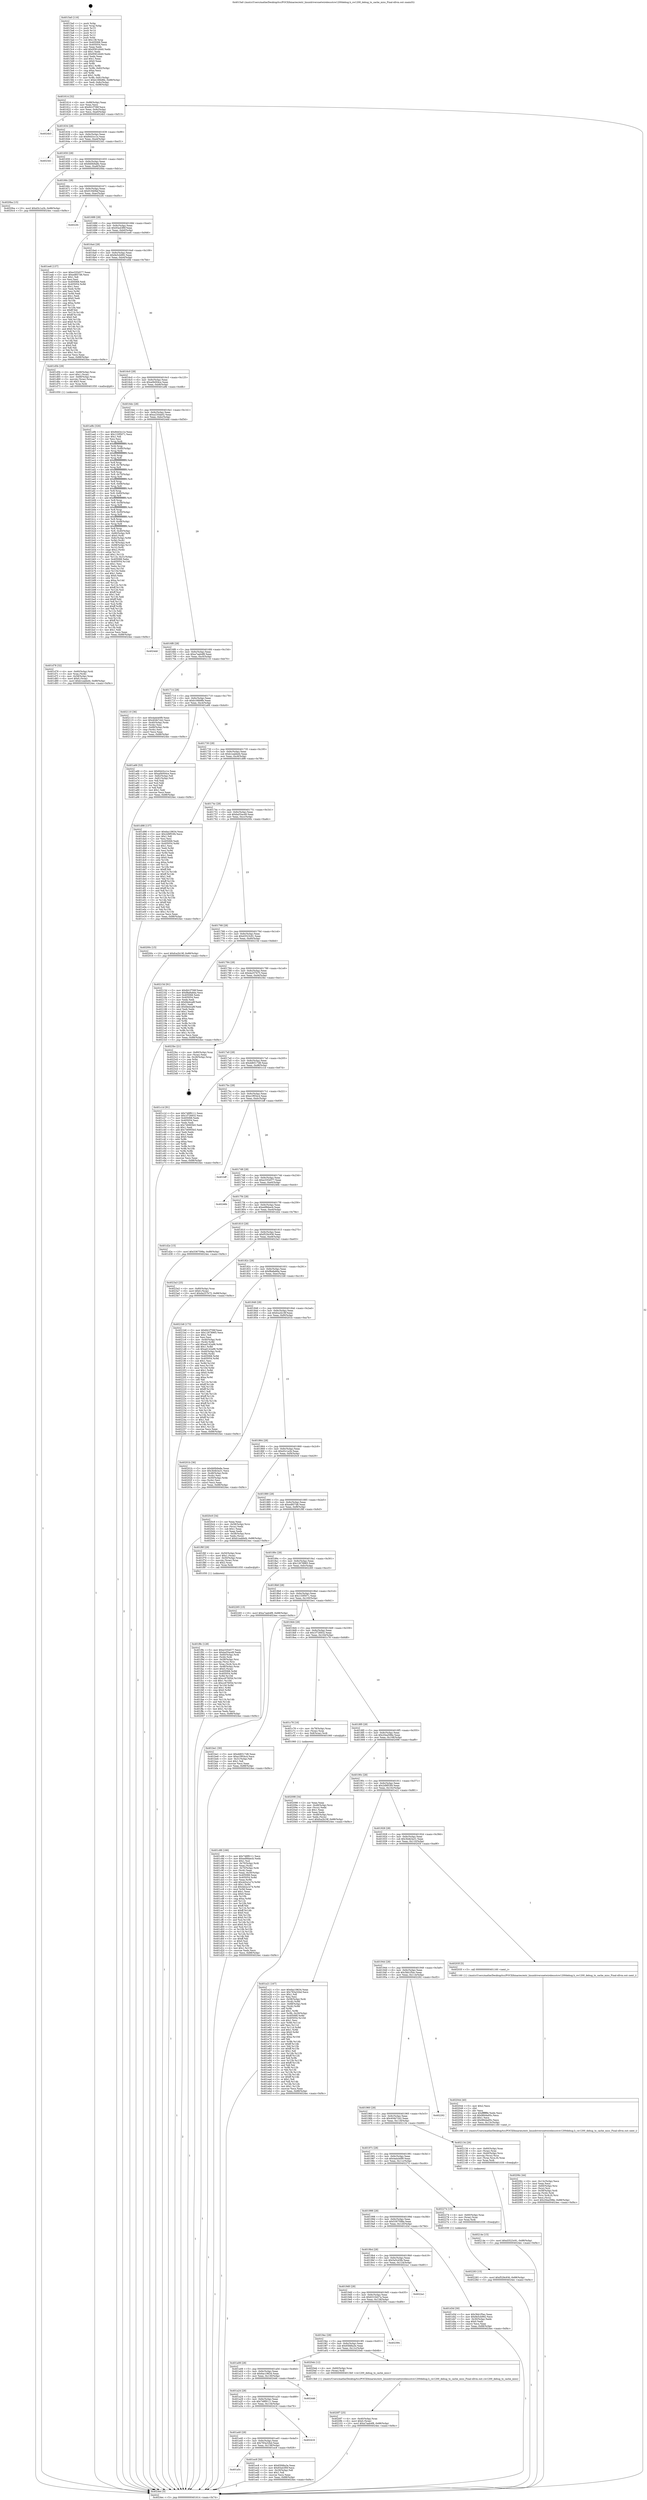 digraph "0x4015a0" {
  label = "0x4015a0 (/mnt/c/Users/mathe/Desktop/tcc/POCII/binaries/extr_linuxdriversnetwirelessstcw1200debug.h_cw1200_debug_tx_cache_miss_Final-ollvm.out::main(0))"
  labelloc = "t"
  node[shape=record]

  Entry [label="",width=0.3,height=0.3,shape=circle,fillcolor=black,style=filled]
  "0x401614" [label="{
     0x401614 [32]\l
     | [instrs]\l
     &nbsp;&nbsp;0x401614 \<+6\>: mov -0x88(%rbp),%eax\l
     &nbsp;&nbsp;0x40161a \<+2\>: mov %eax,%ecx\l
     &nbsp;&nbsp;0x40161c \<+6\>: sub $0x841f706f,%ecx\l
     &nbsp;&nbsp;0x401622 \<+6\>: mov %eax,-0x9c(%rbp)\l
     &nbsp;&nbsp;0x401628 \<+6\>: mov %ecx,-0xa0(%rbp)\l
     &nbsp;&nbsp;0x40162e \<+6\>: je 00000000004024b3 \<main+0xf13\>\l
  }"]
  "0x4024b3" [label="{
     0x4024b3\l
  }", style=dashed]
  "0x401634" [label="{
     0x401634 [28]\l
     | [instrs]\l
     &nbsp;&nbsp;0x401634 \<+5\>: jmp 0000000000401639 \<main+0x99\>\l
     &nbsp;&nbsp;0x401639 \<+6\>: mov -0x9c(%rbp),%eax\l
     &nbsp;&nbsp;0x40163f \<+5\>: sub $0x8443cc1e,%eax\l
     &nbsp;&nbsp;0x401644 \<+6\>: mov %eax,-0xa4(%rbp)\l
     &nbsp;&nbsp;0x40164a \<+6\>: je 00000000004023d1 \<main+0xe31\>\l
  }"]
  Exit [label="",width=0.3,height=0.3,shape=circle,fillcolor=black,style=filled,peripheries=2]
  "0x4023d1" [label="{
     0x4023d1\l
  }", style=dashed]
  "0x401650" [label="{
     0x401650 [28]\l
     | [instrs]\l
     &nbsp;&nbsp;0x401650 \<+5\>: jmp 0000000000401655 \<main+0xb5\>\l
     &nbsp;&nbsp;0x401655 \<+6\>: mov -0x9c(%rbp),%eax\l
     &nbsp;&nbsp;0x40165b \<+5\>: sub $0x8d0b9a8e,%eax\l
     &nbsp;&nbsp;0x401660 \<+6\>: mov %eax,-0xa8(%rbp)\l
     &nbsp;&nbsp;0x401666 \<+6\>: je 00000000004020ba \<main+0xb1a\>\l
  }"]
  "0x402283" [label="{
     0x402283 [15]\l
     | [instrs]\l
     &nbsp;&nbsp;0x402283 \<+10\>: movl $0xf529c936,-0x88(%rbp)\l
     &nbsp;&nbsp;0x40228d \<+5\>: jmp 00000000004024ec \<main+0xf4c\>\l
  }"]
  "0x4020ba" [label="{
     0x4020ba [15]\l
     | [instrs]\l
     &nbsp;&nbsp;0x4020ba \<+10\>: movl $0xd3c1a2b,-0x88(%rbp)\l
     &nbsp;&nbsp;0x4020c4 \<+5\>: jmp 00000000004024ec \<main+0xf4c\>\l
  }"]
  "0x40166c" [label="{
     0x40166c [28]\l
     | [instrs]\l
     &nbsp;&nbsp;0x40166c \<+5\>: jmp 0000000000401671 \<main+0xd1\>\l
     &nbsp;&nbsp;0x401671 \<+6\>: mov -0x9c(%rbp),%eax\l
     &nbsp;&nbsp;0x401677 \<+5\>: sub $0x91940faf,%eax\l
     &nbsp;&nbsp;0x40167c \<+6\>: mov %eax,-0xac(%rbp)\l
     &nbsp;&nbsp;0x401682 \<+6\>: je 00000000004022fc \<main+0xd5c\>\l
  }"]
  "0x40214e" [label="{
     0x40214e [15]\l
     | [instrs]\l
     &nbsp;&nbsp;0x40214e \<+10\>: movl $0xd3523c91,-0x88(%rbp)\l
     &nbsp;&nbsp;0x402158 \<+5\>: jmp 00000000004024ec \<main+0xf4c\>\l
  }"]
  "0x4022fc" [label="{
     0x4022fc\l
  }", style=dashed]
  "0x401688" [label="{
     0x401688 [28]\l
     | [instrs]\l
     &nbsp;&nbsp;0x401688 \<+5\>: jmp 000000000040168d \<main+0xed\>\l
     &nbsp;&nbsp;0x40168d \<+6\>: mov -0x9c(%rbp),%eax\l
     &nbsp;&nbsp;0x401693 \<+5\>: sub $0x93a43f0f,%eax\l
     &nbsp;&nbsp;0x401698 \<+6\>: mov %eax,-0xb0(%rbp)\l
     &nbsp;&nbsp;0x40169e \<+6\>: je 0000000000401ee6 \<main+0x946\>\l
  }"]
  "0x4020f7" [label="{
     0x4020f7 [25]\l
     | [instrs]\l
     &nbsp;&nbsp;0x4020f7 \<+4\>: mov -0x40(%rbp),%rax\l
     &nbsp;&nbsp;0x4020fb \<+6\>: movl $0x0,(%rax)\l
     &nbsp;&nbsp;0x402101 \<+10\>: movl $0xa7aab4f8,-0x88(%rbp)\l
     &nbsp;&nbsp;0x40210b \<+5\>: jmp 00000000004024ec \<main+0xf4c\>\l
  }"]
  "0x401ee6" [label="{
     0x401ee6 [137]\l
     | [instrs]\l
     &nbsp;&nbsp;0x401ee6 \<+5\>: mov $0xe3354577,%eax\l
     &nbsp;&nbsp;0x401eeb \<+5\>: mov $0xed857d6,%ecx\l
     &nbsp;&nbsp;0x401ef0 \<+2\>: mov $0x1,%dl\l
     &nbsp;&nbsp;0x401ef2 \<+2\>: xor %esi,%esi\l
     &nbsp;&nbsp;0x401ef4 \<+7\>: mov 0x405068,%edi\l
     &nbsp;&nbsp;0x401efb \<+8\>: mov 0x405054,%r8d\l
     &nbsp;&nbsp;0x401f03 \<+3\>: sub $0x1,%esi\l
     &nbsp;&nbsp;0x401f06 \<+3\>: mov %edi,%r9d\l
     &nbsp;&nbsp;0x401f09 \<+3\>: add %esi,%r9d\l
     &nbsp;&nbsp;0x401f0c \<+4\>: imul %r9d,%edi\l
     &nbsp;&nbsp;0x401f10 \<+3\>: and $0x1,%edi\l
     &nbsp;&nbsp;0x401f13 \<+3\>: cmp $0x0,%edi\l
     &nbsp;&nbsp;0x401f16 \<+4\>: sete %r10b\l
     &nbsp;&nbsp;0x401f1a \<+4\>: cmp $0xa,%r8d\l
     &nbsp;&nbsp;0x401f1e \<+4\>: setl %r11b\l
     &nbsp;&nbsp;0x401f22 \<+3\>: mov %r10b,%bl\l
     &nbsp;&nbsp;0x401f25 \<+3\>: xor $0xff,%bl\l
     &nbsp;&nbsp;0x401f28 \<+3\>: mov %r11b,%r14b\l
     &nbsp;&nbsp;0x401f2b \<+4\>: xor $0xff,%r14b\l
     &nbsp;&nbsp;0x401f2f \<+3\>: xor $0x0,%dl\l
     &nbsp;&nbsp;0x401f32 \<+3\>: mov %bl,%r15b\l
     &nbsp;&nbsp;0x401f35 \<+4\>: and $0x0,%r15b\l
     &nbsp;&nbsp;0x401f39 \<+3\>: and %dl,%r10b\l
     &nbsp;&nbsp;0x401f3c \<+3\>: mov %r14b,%r12b\l
     &nbsp;&nbsp;0x401f3f \<+4\>: and $0x0,%r12b\l
     &nbsp;&nbsp;0x401f43 \<+3\>: and %dl,%r11b\l
     &nbsp;&nbsp;0x401f46 \<+3\>: or %r10b,%r15b\l
     &nbsp;&nbsp;0x401f49 \<+3\>: or %r11b,%r12b\l
     &nbsp;&nbsp;0x401f4c \<+3\>: xor %r12b,%r15b\l
     &nbsp;&nbsp;0x401f4f \<+3\>: or %r14b,%bl\l
     &nbsp;&nbsp;0x401f52 \<+3\>: xor $0xff,%bl\l
     &nbsp;&nbsp;0x401f55 \<+3\>: or $0x0,%dl\l
     &nbsp;&nbsp;0x401f58 \<+2\>: and %dl,%bl\l
     &nbsp;&nbsp;0x401f5a \<+3\>: or %bl,%r15b\l
     &nbsp;&nbsp;0x401f5d \<+4\>: test $0x1,%r15b\l
     &nbsp;&nbsp;0x401f61 \<+3\>: cmovne %ecx,%eax\l
     &nbsp;&nbsp;0x401f64 \<+6\>: mov %eax,-0x88(%rbp)\l
     &nbsp;&nbsp;0x401f6a \<+5\>: jmp 00000000004024ec \<main+0xf4c\>\l
  }"]
  "0x4016a4" [label="{
     0x4016a4 [28]\l
     | [instrs]\l
     &nbsp;&nbsp;0x4016a4 \<+5\>: jmp 00000000004016a9 \<main+0x109\>\l
     &nbsp;&nbsp;0x4016a9 \<+6\>: mov -0x9c(%rbp),%eax\l
     &nbsp;&nbsp;0x4016af \<+5\>: sub $0x9e5cb992,%eax\l
     &nbsp;&nbsp;0x4016b4 \<+6\>: mov %eax,-0xb4(%rbp)\l
     &nbsp;&nbsp;0x4016ba \<+6\>: je 0000000000401d5b \<main+0x7bb\>\l
  }"]
  "0x40206c" [label="{
     0x40206c [44]\l
     | [instrs]\l
     &nbsp;&nbsp;0x40206c \<+6\>: mov -0x13c(%rbp),%ecx\l
     &nbsp;&nbsp;0x402072 \<+3\>: imul %eax,%ecx\l
     &nbsp;&nbsp;0x402075 \<+4\>: mov -0x60(%rbp),%rsi\l
     &nbsp;&nbsp;0x402079 \<+3\>: mov (%rsi),%rsi\l
     &nbsp;&nbsp;0x40207c \<+4\>: mov -0x58(%rbp),%rdi\l
     &nbsp;&nbsp;0x402080 \<+3\>: movslq (%rdi),%rdi\l
     &nbsp;&nbsp;0x402083 \<+4\>: mov (%rsi,%rdi,8),%rsi\l
     &nbsp;&nbsp;0x402087 \<+2\>: mov %ecx,(%rsi)\l
     &nbsp;&nbsp;0x402089 \<+10\>: movl $0x20ea598e,-0x88(%rbp)\l
     &nbsp;&nbsp;0x402093 \<+5\>: jmp 00000000004024ec \<main+0xf4c\>\l
  }"]
  "0x401d5b" [label="{
     0x401d5b [29]\l
     | [instrs]\l
     &nbsp;&nbsp;0x401d5b \<+4\>: mov -0x68(%rbp),%rax\l
     &nbsp;&nbsp;0x401d5f \<+6\>: movl $0x1,(%rax)\l
     &nbsp;&nbsp;0x401d65 \<+4\>: mov -0x68(%rbp),%rax\l
     &nbsp;&nbsp;0x401d69 \<+3\>: movslq (%rax),%rax\l
     &nbsp;&nbsp;0x401d6c \<+4\>: shl $0x3,%rax\l
     &nbsp;&nbsp;0x401d70 \<+3\>: mov %rax,%rdi\l
     &nbsp;&nbsp;0x401d73 \<+5\>: call 0000000000401050 \<malloc@plt\>\l
     | [calls]\l
     &nbsp;&nbsp;0x401050 \{1\} (unknown)\l
  }"]
  "0x4016c0" [label="{
     0x4016c0 [28]\l
     | [instrs]\l
     &nbsp;&nbsp;0x4016c0 \<+5\>: jmp 00000000004016c5 \<main+0x125\>\l
     &nbsp;&nbsp;0x4016c5 \<+6\>: mov -0x9c(%rbp),%eax\l
     &nbsp;&nbsp;0x4016cb \<+5\>: sub $0xa0b004ce,%eax\l
     &nbsp;&nbsp;0x4016d0 \<+6\>: mov %eax,-0xb8(%rbp)\l
     &nbsp;&nbsp;0x4016d6 \<+6\>: je 0000000000401a9b \<main+0x4fb\>\l
  }"]
  "0x402044" [label="{
     0x402044 [40]\l
     | [instrs]\l
     &nbsp;&nbsp;0x402044 \<+5\>: mov $0x2,%ecx\l
     &nbsp;&nbsp;0x402049 \<+1\>: cltd\l
     &nbsp;&nbsp;0x40204a \<+2\>: idiv %ecx\l
     &nbsp;&nbsp;0x40204c \<+6\>: imul $0xfffffffe,%edx,%ecx\l
     &nbsp;&nbsp;0x402052 \<+6\>: sub $0x9844a95c,%ecx\l
     &nbsp;&nbsp;0x402058 \<+3\>: add $0x1,%ecx\l
     &nbsp;&nbsp;0x40205b \<+6\>: add $0x9844a95c,%ecx\l
     &nbsp;&nbsp;0x402061 \<+6\>: mov %ecx,-0x13c(%rbp)\l
     &nbsp;&nbsp;0x402067 \<+5\>: call 0000000000401160 \<next_i\>\l
     | [calls]\l
     &nbsp;&nbsp;0x401160 \{1\} (/mnt/c/Users/mathe/Desktop/tcc/POCII/binaries/extr_linuxdriversnetwirelessstcw1200debug.h_cw1200_debug_tx_cache_miss_Final-ollvm.out::next_i)\l
  }"]
  "0x401a9b" [label="{
     0x401a9b [326]\l
     | [instrs]\l
     &nbsp;&nbsp;0x401a9b \<+5\>: mov $0x8443cc1e,%eax\l
     &nbsp;&nbsp;0x401aa0 \<+5\>: mov $0x133f5071,%ecx\l
     &nbsp;&nbsp;0x401aa5 \<+2\>: mov $0x1,%dl\l
     &nbsp;&nbsp;0x401aa7 \<+2\>: xor %esi,%esi\l
     &nbsp;&nbsp;0x401aa9 \<+3\>: mov %rsp,%rdi\l
     &nbsp;&nbsp;0x401aac \<+4\>: add $0xfffffffffffffff0,%rdi\l
     &nbsp;&nbsp;0x401ab0 \<+3\>: mov %rdi,%rsp\l
     &nbsp;&nbsp;0x401ab3 \<+4\>: mov %rdi,-0x80(%rbp)\l
     &nbsp;&nbsp;0x401ab7 \<+3\>: mov %rsp,%rdi\l
     &nbsp;&nbsp;0x401aba \<+4\>: add $0xfffffffffffffff0,%rdi\l
     &nbsp;&nbsp;0x401abe \<+3\>: mov %rdi,%rsp\l
     &nbsp;&nbsp;0x401ac1 \<+3\>: mov %rsp,%r8\l
     &nbsp;&nbsp;0x401ac4 \<+4\>: add $0xfffffffffffffff0,%r8\l
     &nbsp;&nbsp;0x401ac8 \<+3\>: mov %r8,%rsp\l
     &nbsp;&nbsp;0x401acb \<+4\>: mov %r8,-0x78(%rbp)\l
     &nbsp;&nbsp;0x401acf \<+3\>: mov %rsp,%r8\l
     &nbsp;&nbsp;0x401ad2 \<+4\>: add $0xfffffffffffffff0,%r8\l
     &nbsp;&nbsp;0x401ad6 \<+3\>: mov %r8,%rsp\l
     &nbsp;&nbsp;0x401ad9 \<+4\>: mov %r8,-0x70(%rbp)\l
     &nbsp;&nbsp;0x401add \<+3\>: mov %rsp,%r8\l
     &nbsp;&nbsp;0x401ae0 \<+4\>: add $0xfffffffffffffff0,%r8\l
     &nbsp;&nbsp;0x401ae4 \<+3\>: mov %r8,%rsp\l
     &nbsp;&nbsp;0x401ae7 \<+4\>: mov %r8,-0x68(%rbp)\l
     &nbsp;&nbsp;0x401aeb \<+3\>: mov %rsp,%r8\l
     &nbsp;&nbsp;0x401aee \<+4\>: add $0xfffffffffffffff0,%r8\l
     &nbsp;&nbsp;0x401af2 \<+3\>: mov %r8,%rsp\l
     &nbsp;&nbsp;0x401af5 \<+4\>: mov %r8,-0x60(%rbp)\l
     &nbsp;&nbsp;0x401af9 \<+3\>: mov %rsp,%r8\l
     &nbsp;&nbsp;0x401afc \<+4\>: add $0xfffffffffffffff0,%r8\l
     &nbsp;&nbsp;0x401b00 \<+3\>: mov %r8,%rsp\l
     &nbsp;&nbsp;0x401b03 \<+4\>: mov %r8,-0x58(%rbp)\l
     &nbsp;&nbsp;0x401b07 \<+3\>: mov %rsp,%r8\l
     &nbsp;&nbsp;0x401b0a \<+4\>: add $0xfffffffffffffff0,%r8\l
     &nbsp;&nbsp;0x401b0e \<+3\>: mov %r8,%rsp\l
     &nbsp;&nbsp;0x401b11 \<+4\>: mov %r8,-0x50(%rbp)\l
     &nbsp;&nbsp;0x401b15 \<+3\>: mov %rsp,%r8\l
     &nbsp;&nbsp;0x401b18 \<+4\>: add $0xfffffffffffffff0,%r8\l
     &nbsp;&nbsp;0x401b1c \<+3\>: mov %r8,%rsp\l
     &nbsp;&nbsp;0x401b1f \<+4\>: mov %r8,-0x48(%rbp)\l
     &nbsp;&nbsp;0x401b23 \<+3\>: mov %rsp,%r8\l
     &nbsp;&nbsp;0x401b26 \<+4\>: add $0xfffffffffffffff0,%r8\l
     &nbsp;&nbsp;0x401b2a \<+3\>: mov %r8,%rsp\l
     &nbsp;&nbsp;0x401b2d \<+4\>: mov %r8,-0x40(%rbp)\l
     &nbsp;&nbsp;0x401b31 \<+4\>: mov -0x80(%rbp),%r8\l
     &nbsp;&nbsp;0x401b35 \<+7\>: movl $0x0,(%r8)\l
     &nbsp;&nbsp;0x401b3c \<+7\>: mov -0x8c(%rbp),%r9d\l
     &nbsp;&nbsp;0x401b43 \<+3\>: mov %r9d,(%rdi)\l
     &nbsp;&nbsp;0x401b46 \<+4\>: mov -0x78(%rbp),%r8\l
     &nbsp;&nbsp;0x401b4a \<+7\>: mov -0x98(%rbp),%r10\l
     &nbsp;&nbsp;0x401b51 \<+3\>: mov %r10,(%r8)\l
     &nbsp;&nbsp;0x401b54 \<+3\>: cmpl $0x2,(%rdi)\l
     &nbsp;&nbsp;0x401b57 \<+4\>: setne %r11b\l
     &nbsp;&nbsp;0x401b5b \<+4\>: and $0x1,%r11b\l
     &nbsp;&nbsp;0x401b5f \<+4\>: mov %r11b,-0x31(%rbp)\l
     &nbsp;&nbsp;0x401b63 \<+7\>: mov 0x405068,%ebx\l
     &nbsp;&nbsp;0x401b6a \<+8\>: mov 0x405054,%r14d\l
     &nbsp;&nbsp;0x401b72 \<+3\>: sub $0x1,%esi\l
     &nbsp;&nbsp;0x401b75 \<+3\>: mov %ebx,%r15d\l
     &nbsp;&nbsp;0x401b78 \<+3\>: add %esi,%r15d\l
     &nbsp;&nbsp;0x401b7b \<+4\>: imul %r15d,%ebx\l
     &nbsp;&nbsp;0x401b7f \<+3\>: and $0x1,%ebx\l
     &nbsp;&nbsp;0x401b82 \<+3\>: cmp $0x0,%ebx\l
     &nbsp;&nbsp;0x401b85 \<+4\>: sete %r11b\l
     &nbsp;&nbsp;0x401b89 \<+4\>: cmp $0xa,%r14d\l
     &nbsp;&nbsp;0x401b8d \<+4\>: setl %r12b\l
     &nbsp;&nbsp;0x401b91 \<+3\>: mov %r11b,%r13b\l
     &nbsp;&nbsp;0x401b94 \<+4\>: xor $0xff,%r13b\l
     &nbsp;&nbsp;0x401b98 \<+3\>: mov %r12b,%sil\l
     &nbsp;&nbsp;0x401b9b \<+4\>: xor $0xff,%sil\l
     &nbsp;&nbsp;0x401b9f \<+3\>: xor $0x1,%dl\l
     &nbsp;&nbsp;0x401ba2 \<+3\>: mov %r13b,%dil\l
     &nbsp;&nbsp;0x401ba5 \<+4\>: and $0xff,%dil\l
     &nbsp;&nbsp;0x401ba9 \<+3\>: and %dl,%r11b\l
     &nbsp;&nbsp;0x401bac \<+3\>: mov %sil,%r8b\l
     &nbsp;&nbsp;0x401baf \<+4\>: and $0xff,%r8b\l
     &nbsp;&nbsp;0x401bb3 \<+3\>: and %dl,%r12b\l
     &nbsp;&nbsp;0x401bb6 \<+3\>: or %r11b,%dil\l
     &nbsp;&nbsp;0x401bb9 \<+3\>: or %r12b,%r8b\l
     &nbsp;&nbsp;0x401bbc \<+3\>: xor %r8b,%dil\l
     &nbsp;&nbsp;0x401bbf \<+3\>: or %sil,%r13b\l
     &nbsp;&nbsp;0x401bc2 \<+4\>: xor $0xff,%r13b\l
     &nbsp;&nbsp;0x401bc6 \<+3\>: or $0x1,%dl\l
     &nbsp;&nbsp;0x401bc9 \<+3\>: and %dl,%r13b\l
     &nbsp;&nbsp;0x401bcc \<+3\>: or %r13b,%dil\l
     &nbsp;&nbsp;0x401bcf \<+4\>: test $0x1,%dil\l
     &nbsp;&nbsp;0x401bd3 \<+3\>: cmovne %ecx,%eax\l
     &nbsp;&nbsp;0x401bd6 \<+6\>: mov %eax,-0x88(%rbp)\l
     &nbsp;&nbsp;0x401bdc \<+5\>: jmp 00000000004024ec \<main+0xf4c\>\l
  }"]
  "0x4016dc" [label="{
     0x4016dc [28]\l
     | [instrs]\l
     &nbsp;&nbsp;0x4016dc \<+5\>: jmp 00000000004016e1 \<main+0x141\>\l
     &nbsp;&nbsp;0x4016e1 \<+6\>: mov -0x9c(%rbp),%eax\l
     &nbsp;&nbsp;0x4016e7 \<+5\>: sub $0xa235da02,%eax\l
     &nbsp;&nbsp;0x4016ec \<+6\>: mov %eax,-0xbc(%rbp)\l
     &nbsp;&nbsp;0x4016f2 \<+6\>: je 00000000004024dd \<main+0xf3d\>\l
  }"]
  "0x401f8c" [label="{
     0x401f8c [128]\l
     | [instrs]\l
     &nbsp;&nbsp;0x401f8c \<+5\>: mov $0xe3354577,%ecx\l
     &nbsp;&nbsp;0x401f91 \<+5\>: mov $0xba55acd9,%edx\l
     &nbsp;&nbsp;0x401f96 \<+4\>: mov -0x60(%rbp),%rdi\l
     &nbsp;&nbsp;0x401f9a \<+3\>: mov (%rdi),%rdi\l
     &nbsp;&nbsp;0x401f9d \<+4\>: mov -0x58(%rbp),%rsi\l
     &nbsp;&nbsp;0x401fa1 \<+3\>: movslq (%rsi),%rsi\l
     &nbsp;&nbsp;0x401fa4 \<+4\>: mov %rax,(%rdi,%rsi,8)\l
     &nbsp;&nbsp;0x401fa8 \<+4\>: mov -0x48(%rbp),%rax\l
     &nbsp;&nbsp;0x401fac \<+6\>: movl $0x0,(%rax)\l
     &nbsp;&nbsp;0x401fb2 \<+8\>: mov 0x405068,%r8d\l
     &nbsp;&nbsp;0x401fba \<+8\>: mov 0x405054,%r9d\l
     &nbsp;&nbsp;0x401fc2 \<+3\>: mov %r8d,%r10d\l
     &nbsp;&nbsp;0x401fc5 \<+7\>: add $0xcc67605d,%r10d\l
     &nbsp;&nbsp;0x401fcc \<+4\>: sub $0x1,%r10d\l
     &nbsp;&nbsp;0x401fd0 \<+7\>: sub $0xcc67605d,%r10d\l
     &nbsp;&nbsp;0x401fd7 \<+4\>: imul %r10d,%r8d\l
     &nbsp;&nbsp;0x401fdb \<+4\>: and $0x1,%r8d\l
     &nbsp;&nbsp;0x401fdf \<+4\>: cmp $0x0,%r8d\l
     &nbsp;&nbsp;0x401fe3 \<+4\>: sete %r11b\l
     &nbsp;&nbsp;0x401fe7 \<+4\>: cmp $0xa,%r9d\l
     &nbsp;&nbsp;0x401feb \<+3\>: setl %bl\l
     &nbsp;&nbsp;0x401fee \<+3\>: mov %r11b,%r14b\l
     &nbsp;&nbsp;0x401ff1 \<+3\>: and %bl,%r14b\l
     &nbsp;&nbsp;0x401ff4 \<+3\>: xor %bl,%r11b\l
     &nbsp;&nbsp;0x401ff7 \<+3\>: or %r11b,%r14b\l
     &nbsp;&nbsp;0x401ffa \<+4\>: test $0x1,%r14b\l
     &nbsp;&nbsp;0x401ffe \<+3\>: cmovne %edx,%ecx\l
     &nbsp;&nbsp;0x402001 \<+6\>: mov %ecx,-0x88(%rbp)\l
     &nbsp;&nbsp;0x402007 \<+5\>: jmp 00000000004024ec \<main+0xf4c\>\l
  }"]
  "0x4024dd" [label="{
     0x4024dd\l
  }", style=dashed]
  "0x4016f8" [label="{
     0x4016f8 [28]\l
     | [instrs]\l
     &nbsp;&nbsp;0x4016f8 \<+5\>: jmp 00000000004016fd \<main+0x15d\>\l
     &nbsp;&nbsp;0x4016fd \<+6\>: mov -0x9c(%rbp),%eax\l
     &nbsp;&nbsp;0x401703 \<+5\>: sub $0xa7aab4f8,%eax\l
     &nbsp;&nbsp;0x401708 \<+6\>: mov %eax,-0xc0(%rbp)\l
     &nbsp;&nbsp;0x40170e \<+6\>: je 0000000000402110 \<main+0xb70\>\l
  }"]
  "0x401a5c" [label="{
     0x401a5c\l
  }", style=dashed]
  "0x402110" [label="{
     0x402110 [36]\l
     | [instrs]\l
     &nbsp;&nbsp;0x402110 \<+5\>: mov $0x4adcb0f9,%eax\l
     &nbsp;&nbsp;0x402115 \<+5\>: mov $0x404b7cb2,%ecx\l
     &nbsp;&nbsp;0x40211a \<+4\>: mov -0x40(%rbp),%rdx\l
     &nbsp;&nbsp;0x40211e \<+2\>: mov (%rdx),%esi\l
     &nbsp;&nbsp;0x402120 \<+4\>: mov -0x68(%rbp),%rdx\l
     &nbsp;&nbsp;0x402124 \<+2\>: cmp (%rdx),%esi\l
     &nbsp;&nbsp;0x402126 \<+3\>: cmovl %ecx,%eax\l
     &nbsp;&nbsp;0x402129 \<+6\>: mov %eax,-0x88(%rbp)\l
     &nbsp;&nbsp;0x40212f \<+5\>: jmp 00000000004024ec \<main+0xf4c\>\l
  }"]
  "0x401714" [label="{
     0x401714 [28]\l
     | [instrs]\l
     &nbsp;&nbsp;0x401714 \<+5\>: jmp 0000000000401719 \<main+0x179\>\l
     &nbsp;&nbsp;0x401719 \<+6\>: mov -0x9c(%rbp),%eax\l
     &nbsp;&nbsp;0x40171f \<+5\>: sub $0xb166b8fe,%eax\l
     &nbsp;&nbsp;0x401724 \<+6\>: mov %eax,-0xc4(%rbp)\l
     &nbsp;&nbsp;0x40172a \<+6\>: je 0000000000401a66 \<main+0x4c6\>\l
  }"]
  "0x401ec8" [label="{
     0x401ec8 [30]\l
     | [instrs]\l
     &nbsp;&nbsp;0x401ec8 \<+5\>: mov $0x65fd6a3e,%eax\l
     &nbsp;&nbsp;0x401ecd \<+5\>: mov $0x93a43f0f,%ecx\l
     &nbsp;&nbsp;0x401ed2 \<+3\>: mov -0x29(%rbp),%dl\l
     &nbsp;&nbsp;0x401ed5 \<+3\>: test $0x1,%dl\l
     &nbsp;&nbsp;0x401ed8 \<+3\>: cmovne %ecx,%eax\l
     &nbsp;&nbsp;0x401edb \<+6\>: mov %eax,-0x88(%rbp)\l
     &nbsp;&nbsp;0x401ee1 \<+5\>: jmp 00000000004024ec \<main+0xf4c\>\l
  }"]
  "0x401a66" [label="{
     0x401a66 [53]\l
     | [instrs]\l
     &nbsp;&nbsp;0x401a66 \<+5\>: mov $0x8443cc1e,%eax\l
     &nbsp;&nbsp;0x401a6b \<+5\>: mov $0xa0b004ce,%ecx\l
     &nbsp;&nbsp;0x401a70 \<+6\>: mov -0x82(%rbp),%dl\l
     &nbsp;&nbsp;0x401a76 \<+7\>: mov -0x81(%rbp),%sil\l
     &nbsp;&nbsp;0x401a7d \<+3\>: mov %dl,%dil\l
     &nbsp;&nbsp;0x401a80 \<+3\>: and %sil,%dil\l
     &nbsp;&nbsp;0x401a83 \<+3\>: xor %sil,%dl\l
     &nbsp;&nbsp;0x401a86 \<+3\>: or %dl,%dil\l
     &nbsp;&nbsp;0x401a89 \<+4\>: test $0x1,%dil\l
     &nbsp;&nbsp;0x401a8d \<+3\>: cmovne %ecx,%eax\l
     &nbsp;&nbsp;0x401a90 \<+6\>: mov %eax,-0x88(%rbp)\l
     &nbsp;&nbsp;0x401a96 \<+5\>: jmp 00000000004024ec \<main+0xf4c\>\l
  }"]
  "0x401730" [label="{
     0x401730 [28]\l
     | [instrs]\l
     &nbsp;&nbsp;0x401730 \<+5\>: jmp 0000000000401735 \<main+0x195\>\l
     &nbsp;&nbsp;0x401735 \<+6\>: mov -0x9c(%rbp),%eax\l
     &nbsp;&nbsp;0x40173b \<+5\>: sub $0xb1eabbd4,%eax\l
     &nbsp;&nbsp;0x401740 \<+6\>: mov %eax,-0xc8(%rbp)\l
     &nbsp;&nbsp;0x401746 \<+6\>: je 0000000000401d98 \<main+0x7f8\>\l
  }"]
  "0x4024ec" [label="{
     0x4024ec [5]\l
     | [instrs]\l
     &nbsp;&nbsp;0x4024ec \<+5\>: jmp 0000000000401614 \<main+0x74\>\l
  }"]
  "0x4015a0" [label="{
     0x4015a0 [116]\l
     | [instrs]\l
     &nbsp;&nbsp;0x4015a0 \<+1\>: push %rbp\l
     &nbsp;&nbsp;0x4015a1 \<+3\>: mov %rsp,%rbp\l
     &nbsp;&nbsp;0x4015a4 \<+2\>: push %r15\l
     &nbsp;&nbsp;0x4015a6 \<+2\>: push %r14\l
     &nbsp;&nbsp;0x4015a8 \<+2\>: push %r13\l
     &nbsp;&nbsp;0x4015aa \<+2\>: push %r12\l
     &nbsp;&nbsp;0x4015ac \<+1\>: push %rbx\l
     &nbsp;&nbsp;0x4015ad \<+7\>: sub $0x138,%rsp\l
     &nbsp;&nbsp;0x4015b4 \<+7\>: mov 0x405068,%eax\l
     &nbsp;&nbsp;0x4015bb \<+7\>: mov 0x405054,%ecx\l
     &nbsp;&nbsp;0x4015c2 \<+2\>: mov %eax,%edx\l
     &nbsp;&nbsp;0x4015c4 \<+6\>: add $0x9581d440,%edx\l
     &nbsp;&nbsp;0x4015ca \<+3\>: sub $0x1,%edx\l
     &nbsp;&nbsp;0x4015cd \<+6\>: sub $0x9581d440,%edx\l
     &nbsp;&nbsp;0x4015d3 \<+3\>: imul %edx,%eax\l
     &nbsp;&nbsp;0x4015d6 \<+3\>: and $0x1,%eax\l
     &nbsp;&nbsp;0x4015d9 \<+3\>: cmp $0x0,%eax\l
     &nbsp;&nbsp;0x4015dc \<+4\>: sete %r8b\l
     &nbsp;&nbsp;0x4015e0 \<+4\>: and $0x1,%r8b\l
     &nbsp;&nbsp;0x4015e4 \<+7\>: mov %r8b,-0x82(%rbp)\l
     &nbsp;&nbsp;0x4015eb \<+3\>: cmp $0xa,%ecx\l
     &nbsp;&nbsp;0x4015ee \<+4\>: setl %r8b\l
     &nbsp;&nbsp;0x4015f2 \<+4\>: and $0x1,%r8b\l
     &nbsp;&nbsp;0x4015f6 \<+7\>: mov %r8b,-0x81(%rbp)\l
     &nbsp;&nbsp;0x4015fd \<+10\>: movl $0xb166b8fe,-0x88(%rbp)\l
     &nbsp;&nbsp;0x401607 \<+6\>: mov %edi,-0x8c(%rbp)\l
     &nbsp;&nbsp;0x40160d \<+7\>: mov %rsi,-0x98(%rbp)\l
  }"]
  "0x401a40" [label="{
     0x401a40 [28]\l
     | [instrs]\l
     &nbsp;&nbsp;0x401a40 \<+5\>: jmp 0000000000401a45 \<main+0x4a5\>\l
     &nbsp;&nbsp;0x401a45 \<+6\>: mov -0x9c(%rbp),%eax\l
     &nbsp;&nbsp;0x401a4b \<+5\>: sub $0x783a32bd,%eax\l
     &nbsp;&nbsp;0x401a50 \<+6\>: mov %eax,-0x138(%rbp)\l
     &nbsp;&nbsp;0x401a56 \<+6\>: je 0000000000401ec8 \<main+0x928\>\l
  }"]
  "0x402416" [label="{
     0x402416\l
  }", style=dashed]
  "0x401d98" [label="{
     0x401d98 [137]\l
     | [instrs]\l
     &nbsp;&nbsp;0x401d98 \<+5\>: mov $0x6ac19634,%eax\l
     &nbsp;&nbsp;0x401d9d \<+5\>: mov $0x2d9f53f4,%ecx\l
     &nbsp;&nbsp;0x401da2 \<+2\>: mov $0x1,%dl\l
     &nbsp;&nbsp;0x401da4 \<+2\>: xor %esi,%esi\l
     &nbsp;&nbsp;0x401da6 \<+7\>: mov 0x405068,%edi\l
     &nbsp;&nbsp;0x401dad \<+8\>: mov 0x405054,%r8d\l
     &nbsp;&nbsp;0x401db5 \<+3\>: sub $0x1,%esi\l
     &nbsp;&nbsp;0x401db8 \<+3\>: mov %edi,%r9d\l
     &nbsp;&nbsp;0x401dbb \<+3\>: add %esi,%r9d\l
     &nbsp;&nbsp;0x401dbe \<+4\>: imul %r9d,%edi\l
     &nbsp;&nbsp;0x401dc2 \<+3\>: and $0x1,%edi\l
     &nbsp;&nbsp;0x401dc5 \<+3\>: cmp $0x0,%edi\l
     &nbsp;&nbsp;0x401dc8 \<+4\>: sete %r10b\l
     &nbsp;&nbsp;0x401dcc \<+4\>: cmp $0xa,%r8d\l
     &nbsp;&nbsp;0x401dd0 \<+4\>: setl %r11b\l
     &nbsp;&nbsp;0x401dd4 \<+3\>: mov %r10b,%bl\l
     &nbsp;&nbsp;0x401dd7 \<+3\>: xor $0xff,%bl\l
     &nbsp;&nbsp;0x401dda \<+3\>: mov %r11b,%r14b\l
     &nbsp;&nbsp;0x401ddd \<+4\>: xor $0xff,%r14b\l
     &nbsp;&nbsp;0x401de1 \<+3\>: xor $0x1,%dl\l
     &nbsp;&nbsp;0x401de4 \<+3\>: mov %bl,%r15b\l
     &nbsp;&nbsp;0x401de7 \<+4\>: and $0xff,%r15b\l
     &nbsp;&nbsp;0x401deb \<+3\>: and %dl,%r10b\l
     &nbsp;&nbsp;0x401dee \<+3\>: mov %r14b,%r12b\l
     &nbsp;&nbsp;0x401df1 \<+4\>: and $0xff,%r12b\l
     &nbsp;&nbsp;0x401df5 \<+3\>: and %dl,%r11b\l
     &nbsp;&nbsp;0x401df8 \<+3\>: or %r10b,%r15b\l
     &nbsp;&nbsp;0x401dfb \<+3\>: or %r11b,%r12b\l
     &nbsp;&nbsp;0x401dfe \<+3\>: xor %r12b,%r15b\l
     &nbsp;&nbsp;0x401e01 \<+3\>: or %r14b,%bl\l
     &nbsp;&nbsp;0x401e04 \<+3\>: xor $0xff,%bl\l
     &nbsp;&nbsp;0x401e07 \<+3\>: or $0x1,%dl\l
     &nbsp;&nbsp;0x401e0a \<+2\>: and %dl,%bl\l
     &nbsp;&nbsp;0x401e0c \<+3\>: or %bl,%r15b\l
     &nbsp;&nbsp;0x401e0f \<+4\>: test $0x1,%r15b\l
     &nbsp;&nbsp;0x401e13 \<+3\>: cmovne %ecx,%eax\l
     &nbsp;&nbsp;0x401e16 \<+6\>: mov %eax,-0x88(%rbp)\l
     &nbsp;&nbsp;0x401e1c \<+5\>: jmp 00000000004024ec \<main+0xf4c\>\l
  }"]
  "0x40174c" [label="{
     0x40174c [28]\l
     | [instrs]\l
     &nbsp;&nbsp;0x40174c \<+5\>: jmp 0000000000401751 \<main+0x1b1\>\l
     &nbsp;&nbsp;0x401751 \<+6\>: mov -0x9c(%rbp),%eax\l
     &nbsp;&nbsp;0x401757 \<+5\>: sub $0xba55acd9,%eax\l
     &nbsp;&nbsp;0x40175c \<+6\>: mov %eax,-0xcc(%rbp)\l
     &nbsp;&nbsp;0x401762 \<+6\>: je 000000000040200c \<main+0xa6c\>\l
  }"]
  "0x401a24" [label="{
     0x401a24 [28]\l
     | [instrs]\l
     &nbsp;&nbsp;0x401a24 \<+5\>: jmp 0000000000401a29 \<main+0x489\>\l
     &nbsp;&nbsp;0x401a29 \<+6\>: mov -0x9c(%rbp),%eax\l
     &nbsp;&nbsp;0x401a2f \<+5\>: sub $0x748f9111,%eax\l
     &nbsp;&nbsp;0x401a34 \<+6\>: mov %eax,-0x134(%rbp)\l
     &nbsp;&nbsp;0x401a3a \<+6\>: je 0000000000402416 \<main+0xe76\>\l
  }"]
  "0x40200c" [label="{
     0x40200c [15]\l
     | [instrs]\l
     &nbsp;&nbsp;0x40200c \<+10\>: movl $0xfca2b19f,-0x88(%rbp)\l
     &nbsp;&nbsp;0x402016 \<+5\>: jmp 00000000004024ec \<main+0xf4c\>\l
  }"]
  "0x401768" [label="{
     0x401768 [28]\l
     | [instrs]\l
     &nbsp;&nbsp;0x401768 \<+5\>: jmp 000000000040176d \<main+0x1cd\>\l
     &nbsp;&nbsp;0x40176d \<+6\>: mov -0x9c(%rbp),%eax\l
     &nbsp;&nbsp;0x401773 \<+5\>: sub $0xd3523c91,%eax\l
     &nbsp;&nbsp;0x401778 \<+6\>: mov %eax,-0xd0(%rbp)\l
     &nbsp;&nbsp;0x40177e \<+6\>: je 000000000040215d \<main+0xbbd\>\l
  }"]
  "0x402446" [label="{
     0x402446\l
  }", style=dashed]
  "0x40215d" [label="{
     0x40215d [91]\l
     | [instrs]\l
     &nbsp;&nbsp;0x40215d \<+5\>: mov $0x841f706f,%eax\l
     &nbsp;&nbsp;0x402162 \<+5\>: mov $0xf8a8a8da,%ecx\l
     &nbsp;&nbsp;0x402167 \<+7\>: mov 0x405068,%edx\l
     &nbsp;&nbsp;0x40216e \<+7\>: mov 0x405054,%esi\l
     &nbsp;&nbsp;0x402175 \<+2\>: mov %edx,%edi\l
     &nbsp;&nbsp;0x402177 \<+6\>: sub $0xfdedca8f,%edi\l
     &nbsp;&nbsp;0x40217d \<+3\>: sub $0x1,%edi\l
     &nbsp;&nbsp;0x402180 \<+6\>: add $0xfdedca8f,%edi\l
     &nbsp;&nbsp;0x402186 \<+3\>: imul %edi,%edx\l
     &nbsp;&nbsp;0x402189 \<+3\>: and $0x1,%edx\l
     &nbsp;&nbsp;0x40218c \<+3\>: cmp $0x0,%edx\l
     &nbsp;&nbsp;0x40218f \<+4\>: sete %r8b\l
     &nbsp;&nbsp;0x402193 \<+3\>: cmp $0xa,%esi\l
     &nbsp;&nbsp;0x402196 \<+4\>: setl %r9b\l
     &nbsp;&nbsp;0x40219a \<+3\>: mov %r8b,%r10b\l
     &nbsp;&nbsp;0x40219d \<+3\>: and %r9b,%r10b\l
     &nbsp;&nbsp;0x4021a0 \<+3\>: xor %r9b,%r8b\l
     &nbsp;&nbsp;0x4021a3 \<+3\>: or %r8b,%r10b\l
     &nbsp;&nbsp;0x4021a6 \<+4\>: test $0x1,%r10b\l
     &nbsp;&nbsp;0x4021aa \<+3\>: cmovne %ecx,%eax\l
     &nbsp;&nbsp;0x4021ad \<+6\>: mov %eax,-0x88(%rbp)\l
     &nbsp;&nbsp;0x4021b3 \<+5\>: jmp 00000000004024ec \<main+0xf4c\>\l
  }"]
  "0x401784" [label="{
     0x401784 [28]\l
     | [instrs]\l
     &nbsp;&nbsp;0x401784 \<+5\>: jmp 0000000000401789 \<main+0x1e9\>\l
     &nbsp;&nbsp;0x401789 \<+6\>: mov -0x9c(%rbp),%eax\l
     &nbsp;&nbsp;0x40178f \<+5\>: sub $0xda257b75,%eax\l
     &nbsp;&nbsp;0x401794 \<+6\>: mov %eax,-0xd4(%rbp)\l
     &nbsp;&nbsp;0x40179a \<+6\>: je 00000000004023bc \<main+0xe1c\>\l
  }"]
  "0x401a08" [label="{
     0x401a08 [28]\l
     | [instrs]\l
     &nbsp;&nbsp;0x401a08 \<+5\>: jmp 0000000000401a0d \<main+0x46d\>\l
     &nbsp;&nbsp;0x401a0d \<+6\>: mov -0x9c(%rbp),%eax\l
     &nbsp;&nbsp;0x401a13 \<+5\>: sub $0x6ac19634,%eax\l
     &nbsp;&nbsp;0x401a18 \<+6\>: mov %eax,-0x130(%rbp)\l
     &nbsp;&nbsp;0x401a1e \<+6\>: je 0000000000402446 \<main+0xea6\>\l
  }"]
  "0x4023bc" [label="{
     0x4023bc [21]\l
     | [instrs]\l
     &nbsp;&nbsp;0x4023bc \<+4\>: mov -0x80(%rbp),%rax\l
     &nbsp;&nbsp;0x4023c0 \<+2\>: mov (%rax),%eax\l
     &nbsp;&nbsp;0x4023c2 \<+4\>: lea -0x28(%rbp),%rsp\l
     &nbsp;&nbsp;0x4023c6 \<+1\>: pop %rbx\l
     &nbsp;&nbsp;0x4023c7 \<+2\>: pop %r12\l
     &nbsp;&nbsp;0x4023c9 \<+2\>: pop %r13\l
     &nbsp;&nbsp;0x4023cb \<+2\>: pop %r14\l
     &nbsp;&nbsp;0x4023cd \<+2\>: pop %r15\l
     &nbsp;&nbsp;0x4023cf \<+1\>: pop %rbp\l
     &nbsp;&nbsp;0x4023d0 \<+1\>: ret\l
  }"]
  "0x4017a0" [label="{
     0x4017a0 [28]\l
     | [instrs]\l
     &nbsp;&nbsp;0x4017a0 \<+5\>: jmp 00000000004017a5 \<main+0x205\>\l
     &nbsp;&nbsp;0x4017a5 \<+6\>: mov -0x9c(%rbp),%eax\l
     &nbsp;&nbsp;0x4017ab \<+5\>: sub $0xdd6517d8,%eax\l
     &nbsp;&nbsp;0x4017b0 \<+6\>: mov %eax,-0xd8(%rbp)\l
     &nbsp;&nbsp;0x4017b6 \<+6\>: je 0000000000401c1d \<main+0x67d\>\l
  }"]
  "0x4020eb" [label="{
     0x4020eb [12]\l
     | [instrs]\l
     &nbsp;&nbsp;0x4020eb \<+4\>: mov -0x60(%rbp),%rax\l
     &nbsp;&nbsp;0x4020ef \<+3\>: mov (%rax),%rdi\l
     &nbsp;&nbsp;0x4020f2 \<+5\>: call 00000000004013b0 \<cw1200_debug_tx_cache_miss\>\l
     | [calls]\l
     &nbsp;&nbsp;0x4013b0 \{1\} (/mnt/c/Users/mathe/Desktop/tcc/POCII/binaries/extr_linuxdriversnetwirelessstcw1200debug.h_cw1200_debug_tx_cache_miss_Final-ollvm.out::cw1200_debug_tx_cache_miss)\l
  }"]
  "0x401c1d" [label="{
     0x401c1d [91]\l
     | [instrs]\l
     &nbsp;&nbsp;0x401c1d \<+5\>: mov $0x748f9111,%eax\l
     &nbsp;&nbsp;0x401c22 \<+5\>: mov $0x1f726932,%ecx\l
     &nbsp;&nbsp;0x401c27 \<+7\>: mov 0x405068,%edx\l
     &nbsp;&nbsp;0x401c2e \<+7\>: mov 0x405054,%esi\l
     &nbsp;&nbsp;0x401c35 \<+2\>: mov %edx,%edi\l
     &nbsp;&nbsp;0x401c37 \<+6\>: sub $0x746905b5,%edi\l
     &nbsp;&nbsp;0x401c3d \<+3\>: sub $0x1,%edi\l
     &nbsp;&nbsp;0x401c40 \<+6\>: add $0x746905b5,%edi\l
     &nbsp;&nbsp;0x401c46 \<+3\>: imul %edi,%edx\l
     &nbsp;&nbsp;0x401c49 \<+3\>: and $0x1,%edx\l
     &nbsp;&nbsp;0x401c4c \<+3\>: cmp $0x0,%edx\l
     &nbsp;&nbsp;0x401c4f \<+4\>: sete %r8b\l
     &nbsp;&nbsp;0x401c53 \<+3\>: cmp $0xa,%esi\l
     &nbsp;&nbsp;0x401c56 \<+4\>: setl %r9b\l
     &nbsp;&nbsp;0x401c5a \<+3\>: mov %r8b,%r10b\l
     &nbsp;&nbsp;0x401c5d \<+3\>: and %r9b,%r10b\l
     &nbsp;&nbsp;0x401c60 \<+3\>: xor %r9b,%r8b\l
     &nbsp;&nbsp;0x401c63 \<+3\>: or %r8b,%r10b\l
     &nbsp;&nbsp;0x401c66 \<+4\>: test $0x1,%r10b\l
     &nbsp;&nbsp;0x401c6a \<+3\>: cmovne %ecx,%eax\l
     &nbsp;&nbsp;0x401c6d \<+6\>: mov %eax,-0x88(%rbp)\l
     &nbsp;&nbsp;0x401c73 \<+5\>: jmp 00000000004024ec \<main+0xf4c\>\l
  }"]
  "0x4017bc" [label="{
     0x4017bc [28]\l
     | [instrs]\l
     &nbsp;&nbsp;0x4017bc \<+5\>: jmp 00000000004017c1 \<main+0x221\>\l
     &nbsp;&nbsp;0x4017c1 \<+6\>: mov -0x9c(%rbp),%eax\l
     &nbsp;&nbsp;0x4017c7 \<+5\>: sub $0xe1f954c4,%eax\l
     &nbsp;&nbsp;0x4017cc \<+6\>: mov %eax,-0xdc(%rbp)\l
     &nbsp;&nbsp;0x4017d2 \<+6\>: je 0000000000401bff \<main+0x65f\>\l
  }"]
  "0x4019ec" [label="{
     0x4019ec [28]\l
     | [instrs]\l
     &nbsp;&nbsp;0x4019ec \<+5\>: jmp 00000000004019f1 \<main+0x451\>\l
     &nbsp;&nbsp;0x4019f1 \<+6\>: mov -0x9c(%rbp),%eax\l
     &nbsp;&nbsp;0x4019f7 \<+5\>: sub $0x65fd6a3e,%eax\l
     &nbsp;&nbsp;0x4019fc \<+6\>: mov %eax,-0x12c(%rbp)\l
     &nbsp;&nbsp;0x401a02 \<+6\>: je 00000000004020eb \<main+0xb4b\>\l
  }"]
  "0x401bff" [label="{
     0x401bff\l
  }", style=dashed]
  "0x4017d8" [label="{
     0x4017d8 [28]\l
     | [instrs]\l
     &nbsp;&nbsp;0x4017d8 \<+5\>: jmp 00000000004017dd \<main+0x23d\>\l
     &nbsp;&nbsp;0x4017dd \<+6\>: mov -0x9c(%rbp),%eax\l
     &nbsp;&nbsp;0x4017e3 \<+5\>: sub $0xe3354577,%eax\l
     &nbsp;&nbsp;0x4017e8 \<+6\>: mov %eax,-0xe0(%rbp)\l
     &nbsp;&nbsp;0x4017ee \<+6\>: je 000000000040246b \<main+0xecb\>\l
  }"]
  "0x402394" [label="{
     0x402394\l
  }", style=dashed]
  "0x40246b" [label="{
     0x40246b\l
  }", style=dashed]
  "0x4017f4" [label="{
     0x4017f4 [28]\l
     | [instrs]\l
     &nbsp;&nbsp;0x4017f4 \<+5\>: jmp 00000000004017f9 \<main+0x259\>\l
     &nbsp;&nbsp;0x4017f9 \<+6\>: mov -0x9c(%rbp),%eax\l
     &nbsp;&nbsp;0x4017ff \<+5\>: sub $0xed9bbecb,%eax\l
     &nbsp;&nbsp;0x401804 \<+6\>: mov %eax,-0xe4(%rbp)\l
     &nbsp;&nbsp;0x40180a \<+6\>: je 0000000000401d2e \<main+0x78e\>\l
  }"]
  "0x4019d0" [label="{
     0x4019d0 [28]\l
     | [instrs]\l
     &nbsp;&nbsp;0x4019d0 \<+5\>: jmp 00000000004019d5 \<main+0x435\>\l
     &nbsp;&nbsp;0x4019d5 \<+6\>: mov -0x9c(%rbp),%eax\l
     &nbsp;&nbsp;0x4019db \<+5\>: sub $0x6310d27a,%eax\l
     &nbsp;&nbsp;0x4019e0 \<+6\>: mov %eax,-0x128(%rbp)\l
     &nbsp;&nbsp;0x4019e6 \<+6\>: je 0000000000402394 \<main+0xdf4\>\l
  }"]
  "0x401d2e" [label="{
     0x401d2e [15]\l
     | [instrs]\l
     &nbsp;&nbsp;0x401d2e \<+10\>: movl $0x5367598a,-0x88(%rbp)\l
     &nbsp;&nbsp;0x401d38 \<+5\>: jmp 00000000004024ec \<main+0xf4c\>\l
  }"]
  "0x401810" [label="{
     0x401810 [28]\l
     | [instrs]\l
     &nbsp;&nbsp;0x401810 \<+5\>: jmp 0000000000401815 \<main+0x275\>\l
     &nbsp;&nbsp;0x401815 \<+6\>: mov -0x9c(%rbp),%eax\l
     &nbsp;&nbsp;0x40181b \<+5\>: sub $0xf529c936,%eax\l
     &nbsp;&nbsp;0x401820 \<+6\>: mov %eax,-0xe8(%rbp)\l
     &nbsp;&nbsp;0x401826 \<+6\>: je 00000000004023a3 \<main+0xe03\>\l
  }"]
  "0x4022a1" [label="{
     0x4022a1\l
  }", style=dashed]
  "0x4023a3" [label="{
     0x4023a3 [25]\l
     | [instrs]\l
     &nbsp;&nbsp;0x4023a3 \<+4\>: mov -0x80(%rbp),%rax\l
     &nbsp;&nbsp;0x4023a7 \<+6\>: movl $0x0,(%rax)\l
     &nbsp;&nbsp;0x4023ad \<+10\>: movl $0xda257b75,-0x88(%rbp)\l
     &nbsp;&nbsp;0x4023b7 \<+5\>: jmp 00000000004024ec \<main+0xf4c\>\l
  }"]
  "0x40182c" [label="{
     0x40182c [28]\l
     | [instrs]\l
     &nbsp;&nbsp;0x40182c \<+5\>: jmp 0000000000401831 \<main+0x291\>\l
     &nbsp;&nbsp;0x401831 \<+6\>: mov -0x9c(%rbp),%eax\l
     &nbsp;&nbsp;0x401837 \<+5\>: sub $0xf8a8a8da,%eax\l
     &nbsp;&nbsp;0x40183c \<+6\>: mov %eax,-0xec(%rbp)\l
     &nbsp;&nbsp;0x401842 \<+6\>: je 00000000004021b8 \<main+0xc18\>\l
  }"]
  "0x401d78" [label="{
     0x401d78 [32]\l
     | [instrs]\l
     &nbsp;&nbsp;0x401d78 \<+4\>: mov -0x60(%rbp),%rdi\l
     &nbsp;&nbsp;0x401d7c \<+3\>: mov %rax,(%rdi)\l
     &nbsp;&nbsp;0x401d7f \<+4\>: mov -0x58(%rbp),%rax\l
     &nbsp;&nbsp;0x401d83 \<+6\>: movl $0x0,(%rax)\l
     &nbsp;&nbsp;0x401d89 \<+10\>: movl $0xb1eabbd4,-0x88(%rbp)\l
     &nbsp;&nbsp;0x401d93 \<+5\>: jmp 00000000004024ec \<main+0xf4c\>\l
  }"]
  "0x4021b8" [label="{
     0x4021b8 [173]\l
     | [instrs]\l
     &nbsp;&nbsp;0x4021b8 \<+5\>: mov $0x841f706f,%eax\l
     &nbsp;&nbsp;0x4021bd \<+5\>: mov $0x12678965,%ecx\l
     &nbsp;&nbsp;0x4021c2 \<+2\>: mov $0x1,%dl\l
     &nbsp;&nbsp;0x4021c4 \<+2\>: xor %esi,%esi\l
     &nbsp;&nbsp;0x4021c6 \<+4\>: mov -0x40(%rbp),%rdi\l
     &nbsp;&nbsp;0x4021ca \<+3\>: mov (%rdi),%r8d\l
     &nbsp;&nbsp;0x4021cd \<+7\>: add $0xad142a96,%r8d\l
     &nbsp;&nbsp;0x4021d4 \<+4\>: add $0x1,%r8d\l
     &nbsp;&nbsp;0x4021d8 \<+7\>: sub $0xad142a96,%r8d\l
     &nbsp;&nbsp;0x4021df \<+4\>: mov -0x40(%rbp),%rdi\l
     &nbsp;&nbsp;0x4021e3 \<+3\>: mov %r8d,(%rdi)\l
     &nbsp;&nbsp;0x4021e6 \<+8\>: mov 0x405068,%r8d\l
     &nbsp;&nbsp;0x4021ee \<+8\>: mov 0x405054,%r9d\l
     &nbsp;&nbsp;0x4021f6 \<+3\>: sub $0x1,%esi\l
     &nbsp;&nbsp;0x4021f9 \<+3\>: mov %r8d,%r10d\l
     &nbsp;&nbsp;0x4021fc \<+3\>: add %esi,%r10d\l
     &nbsp;&nbsp;0x4021ff \<+4\>: imul %r10d,%r8d\l
     &nbsp;&nbsp;0x402203 \<+4\>: and $0x1,%r8d\l
     &nbsp;&nbsp;0x402207 \<+4\>: cmp $0x0,%r8d\l
     &nbsp;&nbsp;0x40220b \<+4\>: sete %r11b\l
     &nbsp;&nbsp;0x40220f \<+4\>: cmp $0xa,%r9d\l
     &nbsp;&nbsp;0x402213 \<+3\>: setl %bl\l
     &nbsp;&nbsp;0x402216 \<+3\>: mov %r11b,%r14b\l
     &nbsp;&nbsp;0x402219 \<+4\>: xor $0xff,%r14b\l
     &nbsp;&nbsp;0x40221d \<+3\>: mov %bl,%r15b\l
     &nbsp;&nbsp;0x402220 \<+4\>: xor $0xff,%r15b\l
     &nbsp;&nbsp;0x402224 \<+3\>: xor $0x1,%dl\l
     &nbsp;&nbsp;0x402227 \<+3\>: mov %r14b,%r12b\l
     &nbsp;&nbsp;0x40222a \<+4\>: and $0xff,%r12b\l
     &nbsp;&nbsp;0x40222e \<+3\>: and %dl,%r11b\l
     &nbsp;&nbsp;0x402231 \<+3\>: mov %r15b,%r13b\l
     &nbsp;&nbsp;0x402234 \<+4\>: and $0xff,%r13b\l
     &nbsp;&nbsp;0x402238 \<+2\>: and %dl,%bl\l
     &nbsp;&nbsp;0x40223a \<+3\>: or %r11b,%r12b\l
     &nbsp;&nbsp;0x40223d \<+3\>: or %bl,%r13b\l
     &nbsp;&nbsp;0x402240 \<+3\>: xor %r13b,%r12b\l
     &nbsp;&nbsp;0x402243 \<+3\>: or %r15b,%r14b\l
     &nbsp;&nbsp;0x402246 \<+4\>: xor $0xff,%r14b\l
     &nbsp;&nbsp;0x40224a \<+3\>: or $0x1,%dl\l
     &nbsp;&nbsp;0x40224d \<+3\>: and %dl,%r14b\l
     &nbsp;&nbsp;0x402250 \<+3\>: or %r14b,%r12b\l
     &nbsp;&nbsp;0x402253 \<+4\>: test $0x1,%r12b\l
     &nbsp;&nbsp;0x402257 \<+3\>: cmovne %ecx,%eax\l
     &nbsp;&nbsp;0x40225a \<+6\>: mov %eax,-0x88(%rbp)\l
     &nbsp;&nbsp;0x402260 \<+5\>: jmp 00000000004024ec \<main+0xf4c\>\l
  }"]
  "0x401848" [label="{
     0x401848 [28]\l
     | [instrs]\l
     &nbsp;&nbsp;0x401848 \<+5\>: jmp 000000000040184d \<main+0x2ad\>\l
     &nbsp;&nbsp;0x40184d \<+6\>: mov -0x9c(%rbp),%eax\l
     &nbsp;&nbsp;0x401853 \<+5\>: sub $0xfca2b19f,%eax\l
     &nbsp;&nbsp;0x401858 \<+6\>: mov %eax,-0xf0(%rbp)\l
     &nbsp;&nbsp;0x40185e \<+6\>: je 000000000040201b \<main+0xa7b\>\l
  }"]
  "0x4019b4" [label="{
     0x4019b4 [28]\l
     | [instrs]\l
     &nbsp;&nbsp;0x4019b4 \<+5\>: jmp 00000000004019b9 \<main+0x419\>\l
     &nbsp;&nbsp;0x4019b9 \<+6\>: mov -0x9c(%rbp),%eax\l
     &nbsp;&nbsp;0x4019bf \<+5\>: sub $0x5a5cd3fe,%eax\l
     &nbsp;&nbsp;0x4019c4 \<+6\>: mov %eax,-0x124(%rbp)\l
     &nbsp;&nbsp;0x4019ca \<+6\>: je 00000000004022a1 \<main+0xd01\>\l
  }"]
  "0x40201b" [label="{
     0x40201b [36]\l
     | [instrs]\l
     &nbsp;&nbsp;0x40201b \<+5\>: mov $0x8d0b9a8e,%eax\l
     &nbsp;&nbsp;0x402020 \<+5\>: mov $0x3b4b3a31,%ecx\l
     &nbsp;&nbsp;0x402025 \<+4\>: mov -0x48(%rbp),%rdx\l
     &nbsp;&nbsp;0x402029 \<+2\>: mov (%rdx),%esi\l
     &nbsp;&nbsp;0x40202b \<+4\>: mov -0x50(%rbp),%rdx\l
     &nbsp;&nbsp;0x40202f \<+2\>: cmp (%rdx),%esi\l
     &nbsp;&nbsp;0x402031 \<+3\>: cmovl %ecx,%eax\l
     &nbsp;&nbsp;0x402034 \<+6\>: mov %eax,-0x88(%rbp)\l
     &nbsp;&nbsp;0x40203a \<+5\>: jmp 00000000004024ec \<main+0xf4c\>\l
  }"]
  "0x401864" [label="{
     0x401864 [28]\l
     | [instrs]\l
     &nbsp;&nbsp;0x401864 \<+5\>: jmp 0000000000401869 \<main+0x2c9\>\l
     &nbsp;&nbsp;0x401869 \<+6\>: mov -0x9c(%rbp),%eax\l
     &nbsp;&nbsp;0x40186f \<+5\>: sub $0xd3c1a2b,%eax\l
     &nbsp;&nbsp;0x401874 \<+6\>: mov %eax,-0xf4(%rbp)\l
     &nbsp;&nbsp;0x40187a \<+6\>: je 00000000004020c9 \<main+0xb29\>\l
  }"]
  "0x401d3d" [label="{
     0x401d3d [30]\l
     | [instrs]\l
     &nbsp;&nbsp;0x401d3d \<+5\>: mov $0x3bb1f5ec,%eax\l
     &nbsp;&nbsp;0x401d42 \<+5\>: mov $0x9e5cb992,%ecx\l
     &nbsp;&nbsp;0x401d47 \<+3\>: mov -0x30(%rbp),%edx\l
     &nbsp;&nbsp;0x401d4a \<+3\>: cmp $0x0,%edx\l
     &nbsp;&nbsp;0x401d4d \<+3\>: cmove %ecx,%eax\l
     &nbsp;&nbsp;0x401d50 \<+6\>: mov %eax,-0x88(%rbp)\l
     &nbsp;&nbsp;0x401d56 \<+5\>: jmp 00000000004024ec \<main+0xf4c\>\l
  }"]
  "0x4020c9" [label="{
     0x4020c9 [34]\l
     | [instrs]\l
     &nbsp;&nbsp;0x4020c9 \<+2\>: xor %eax,%eax\l
     &nbsp;&nbsp;0x4020cb \<+4\>: mov -0x58(%rbp),%rcx\l
     &nbsp;&nbsp;0x4020cf \<+2\>: mov (%rcx),%edx\l
     &nbsp;&nbsp;0x4020d1 \<+3\>: sub $0x1,%eax\l
     &nbsp;&nbsp;0x4020d4 \<+2\>: sub %eax,%edx\l
     &nbsp;&nbsp;0x4020d6 \<+4\>: mov -0x58(%rbp),%rcx\l
     &nbsp;&nbsp;0x4020da \<+2\>: mov %edx,(%rcx)\l
     &nbsp;&nbsp;0x4020dc \<+10\>: movl $0xb1eabbd4,-0x88(%rbp)\l
     &nbsp;&nbsp;0x4020e6 \<+5\>: jmp 00000000004024ec \<main+0xf4c\>\l
  }"]
  "0x401880" [label="{
     0x401880 [28]\l
     | [instrs]\l
     &nbsp;&nbsp;0x401880 \<+5\>: jmp 0000000000401885 \<main+0x2e5\>\l
     &nbsp;&nbsp;0x401885 \<+6\>: mov -0x9c(%rbp),%eax\l
     &nbsp;&nbsp;0x40188b \<+5\>: sub $0xed857d6,%eax\l
     &nbsp;&nbsp;0x401890 \<+6\>: mov %eax,-0xf8(%rbp)\l
     &nbsp;&nbsp;0x401896 \<+6\>: je 0000000000401f6f \<main+0x9cf\>\l
  }"]
  "0x401998" [label="{
     0x401998 [28]\l
     | [instrs]\l
     &nbsp;&nbsp;0x401998 \<+5\>: jmp 000000000040199d \<main+0x3fd\>\l
     &nbsp;&nbsp;0x40199d \<+6\>: mov -0x9c(%rbp),%eax\l
     &nbsp;&nbsp;0x4019a3 \<+5\>: sub $0x5367598a,%eax\l
     &nbsp;&nbsp;0x4019a8 \<+6\>: mov %eax,-0x120(%rbp)\l
     &nbsp;&nbsp;0x4019ae \<+6\>: je 0000000000401d3d \<main+0x79d\>\l
  }"]
  "0x401f6f" [label="{
     0x401f6f [29]\l
     | [instrs]\l
     &nbsp;&nbsp;0x401f6f \<+4\>: mov -0x50(%rbp),%rax\l
     &nbsp;&nbsp;0x401f73 \<+6\>: movl $0x1,(%rax)\l
     &nbsp;&nbsp;0x401f79 \<+4\>: mov -0x50(%rbp),%rax\l
     &nbsp;&nbsp;0x401f7d \<+3\>: movslq (%rax),%rax\l
     &nbsp;&nbsp;0x401f80 \<+4\>: shl $0x2,%rax\l
     &nbsp;&nbsp;0x401f84 \<+3\>: mov %rax,%rdi\l
     &nbsp;&nbsp;0x401f87 \<+5\>: call 0000000000401050 \<malloc@plt\>\l
     | [calls]\l
     &nbsp;&nbsp;0x401050 \{1\} (unknown)\l
  }"]
  "0x40189c" [label="{
     0x40189c [28]\l
     | [instrs]\l
     &nbsp;&nbsp;0x40189c \<+5\>: jmp 00000000004018a1 \<main+0x301\>\l
     &nbsp;&nbsp;0x4018a1 \<+6\>: mov -0x9c(%rbp),%eax\l
     &nbsp;&nbsp;0x4018a7 \<+5\>: sub $0x12678965,%eax\l
     &nbsp;&nbsp;0x4018ac \<+6\>: mov %eax,-0xfc(%rbp)\l
     &nbsp;&nbsp;0x4018b2 \<+6\>: je 0000000000402265 \<main+0xcc5\>\l
  }"]
  "0x402274" [label="{
     0x402274 [15]\l
     | [instrs]\l
     &nbsp;&nbsp;0x402274 \<+4\>: mov -0x60(%rbp),%rax\l
     &nbsp;&nbsp;0x402278 \<+3\>: mov (%rax),%rax\l
     &nbsp;&nbsp;0x40227b \<+3\>: mov %rax,%rdi\l
     &nbsp;&nbsp;0x40227e \<+5\>: call 0000000000401030 \<free@plt\>\l
     | [calls]\l
     &nbsp;&nbsp;0x401030 \{1\} (unknown)\l
  }"]
  "0x402265" [label="{
     0x402265 [15]\l
     | [instrs]\l
     &nbsp;&nbsp;0x402265 \<+10\>: movl $0xa7aab4f8,-0x88(%rbp)\l
     &nbsp;&nbsp;0x40226f \<+5\>: jmp 00000000004024ec \<main+0xf4c\>\l
  }"]
  "0x4018b8" [label="{
     0x4018b8 [28]\l
     | [instrs]\l
     &nbsp;&nbsp;0x4018b8 \<+5\>: jmp 00000000004018bd \<main+0x31d\>\l
     &nbsp;&nbsp;0x4018bd \<+6\>: mov -0x9c(%rbp),%eax\l
     &nbsp;&nbsp;0x4018c3 \<+5\>: sub $0x133f5071,%eax\l
     &nbsp;&nbsp;0x4018c8 \<+6\>: mov %eax,-0x100(%rbp)\l
     &nbsp;&nbsp;0x4018ce \<+6\>: je 0000000000401be1 \<main+0x641\>\l
  }"]
  "0x40197c" [label="{
     0x40197c [28]\l
     | [instrs]\l
     &nbsp;&nbsp;0x40197c \<+5\>: jmp 0000000000401981 \<main+0x3e1\>\l
     &nbsp;&nbsp;0x401981 \<+6\>: mov -0x9c(%rbp),%eax\l
     &nbsp;&nbsp;0x401987 \<+5\>: sub $0x4adcb0f9,%eax\l
     &nbsp;&nbsp;0x40198c \<+6\>: mov %eax,-0x11c(%rbp)\l
     &nbsp;&nbsp;0x401992 \<+6\>: je 0000000000402274 \<main+0xcd4\>\l
  }"]
  "0x401be1" [label="{
     0x401be1 [30]\l
     | [instrs]\l
     &nbsp;&nbsp;0x401be1 \<+5\>: mov $0xdd6517d8,%eax\l
     &nbsp;&nbsp;0x401be6 \<+5\>: mov $0xe1f954c4,%ecx\l
     &nbsp;&nbsp;0x401beb \<+3\>: mov -0x31(%rbp),%dl\l
     &nbsp;&nbsp;0x401bee \<+3\>: test $0x1,%dl\l
     &nbsp;&nbsp;0x401bf1 \<+3\>: cmovne %ecx,%eax\l
     &nbsp;&nbsp;0x401bf4 \<+6\>: mov %eax,-0x88(%rbp)\l
     &nbsp;&nbsp;0x401bfa \<+5\>: jmp 00000000004024ec \<main+0xf4c\>\l
  }"]
  "0x4018d4" [label="{
     0x4018d4 [28]\l
     | [instrs]\l
     &nbsp;&nbsp;0x4018d4 \<+5\>: jmp 00000000004018d9 \<main+0x339\>\l
     &nbsp;&nbsp;0x4018d9 \<+6\>: mov -0x9c(%rbp),%eax\l
     &nbsp;&nbsp;0x4018df \<+5\>: sub $0x1f726932,%eax\l
     &nbsp;&nbsp;0x4018e4 \<+6\>: mov %eax,-0x104(%rbp)\l
     &nbsp;&nbsp;0x4018ea \<+6\>: je 0000000000401c78 \<main+0x6d8\>\l
  }"]
  "0x402134" [label="{
     0x402134 [26]\l
     | [instrs]\l
     &nbsp;&nbsp;0x402134 \<+4\>: mov -0x60(%rbp),%rax\l
     &nbsp;&nbsp;0x402138 \<+3\>: mov (%rax),%rax\l
     &nbsp;&nbsp;0x40213b \<+4\>: mov -0x40(%rbp),%rcx\l
     &nbsp;&nbsp;0x40213f \<+3\>: movslq (%rcx),%rcx\l
     &nbsp;&nbsp;0x402142 \<+4\>: mov (%rax,%rcx,8),%rax\l
     &nbsp;&nbsp;0x402146 \<+3\>: mov %rax,%rdi\l
     &nbsp;&nbsp;0x402149 \<+5\>: call 0000000000401030 \<free@plt\>\l
     | [calls]\l
     &nbsp;&nbsp;0x401030 \{1\} (unknown)\l
  }"]
  "0x401c78" [label="{
     0x401c78 [16]\l
     | [instrs]\l
     &nbsp;&nbsp;0x401c78 \<+4\>: mov -0x78(%rbp),%rax\l
     &nbsp;&nbsp;0x401c7c \<+3\>: mov (%rax),%rax\l
     &nbsp;&nbsp;0x401c7f \<+4\>: mov 0x8(%rax),%rdi\l
     &nbsp;&nbsp;0x401c83 \<+5\>: call 0000000000401060 \<atoi@plt\>\l
     | [calls]\l
     &nbsp;&nbsp;0x401060 \{1\} (unknown)\l
  }"]
  "0x4018f0" [label="{
     0x4018f0 [28]\l
     | [instrs]\l
     &nbsp;&nbsp;0x4018f0 \<+5\>: jmp 00000000004018f5 \<main+0x355\>\l
     &nbsp;&nbsp;0x4018f5 \<+6\>: mov -0x9c(%rbp),%eax\l
     &nbsp;&nbsp;0x4018fb \<+5\>: sub $0x20ea598e,%eax\l
     &nbsp;&nbsp;0x401900 \<+6\>: mov %eax,-0x108(%rbp)\l
     &nbsp;&nbsp;0x401906 \<+6\>: je 0000000000402098 \<main+0xaf8\>\l
  }"]
  "0x401c88" [label="{
     0x401c88 [166]\l
     | [instrs]\l
     &nbsp;&nbsp;0x401c88 \<+5\>: mov $0x748f9111,%ecx\l
     &nbsp;&nbsp;0x401c8d \<+5\>: mov $0xed9bbecb,%edx\l
     &nbsp;&nbsp;0x401c92 \<+3\>: mov $0x1,%sil\l
     &nbsp;&nbsp;0x401c95 \<+4\>: mov -0x70(%rbp),%rdi\l
     &nbsp;&nbsp;0x401c99 \<+2\>: mov %eax,(%rdi)\l
     &nbsp;&nbsp;0x401c9b \<+4\>: mov -0x70(%rbp),%rdi\l
     &nbsp;&nbsp;0x401c9f \<+2\>: mov (%rdi),%eax\l
     &nbsp;&nbsp;0x401ca1 \<+3\>: mov %eax,-0x30(%rbp)\l
     &nbsp;&nbsp;0x401ca4 \<+7\>: mov 0x405068,%eax\l
     &nbsp;&nbsp;0x401cab \<+8\>: mov 0x405054,%r8d\l
     &nbsp;&nbsp;0x401cb3 \<+3\>: mov %eax,%r9d\l
     &nbsp;&nbsp;0x401cb6 \<+7\>: add $0x4d2a1e74,%r9d\l
     &nbsp;&nbsp;0x401cbd \<+4\>: sub $0x1,%r9d\l
     &nbsp;&nbsp;0x401cc1 \<+7\>: sub $0x4d2a1e74,%r9d\l
     &nbsp;&nbsp;0x401cc8 \<+4\>: imul %r9d,%eax\l
     &nbsp;&nbsp;0x401ccc \<+3\>: and $0x1,%eax\l
     &nbsp;&nbsp;0x401ccf \<+3\>: cmp $0x0,%eax\l
     &nbsp;&nbsp;0x401cd2 \<+4\>: sete %r10b\l
     &nbsp;&nbsp;0x401cd6 \<+4\>: cmp $0xa,%r8d\l
     &nbsp;&nbsp;0x401cda \<+4\>: setl %r11b\l
     &nbsp;&nbsp;0x401cde \<+3\>: mov %r10b,%bl\l
     &nbsp;&nbsp;0x401ce1 \<+3\>: xor $0xff,%bl\l
     &nbsp;&nbsp;0x401ce4 \<+3\>: mov %r11b,%r14b\l
     &nbsp;&nbsp;0x401ce7 \<+4\>: xor $0xff,%r14b\l
     &nbsp;&nbsp;0x401ceb \<+4\>: xor $0x0,%sil\l
     &nbsp;&nbsp;0x401cef \<+3\>: mov %bl,%r15b\l
     &nbsp;&nbsp;0x401cf2 \<+4\>: and $0x0,%r15b\l
     &nbsp;&nbsp;0x401cf6 \<+3\>: and %sil,%r10b\l
     &nbsp;&nbsp;0x401cf9 \<+3\>: mov %r14b,%r12b\l
     &nbsp;&nbsp;0x401cfc \<+4\>: and $0x0,%r12b\l
     &nbsp;&nbsp;0x401d00 \<+3\>: and %sil,%r11b\l
     &nbsp;&nbsp;0x401d03 \<+3\>: or %r10b,%r15b\l
     &nbsp;&nbsp;0x401d06 \<+3\>: or %r11b,%r12b\l
     &nbsp;&nbsp;0x401d09 \<+3\>: xor %r12b,%r15b\l
     &nbsp;&nbsp;0x401d0c \<+3\>: or %r14b,%bl\l
     &nbsp;&nbsp;0x401d0f \<+3\>: xor $0xff,%bl\l
     &nbsp;&nbsp;0x401d12 \<+4\>: or $0x0,%sil\l
     &nbsp;&nbsp;0x401d16 \<+3\>: and %sil,%bl\l
     &nbsp;&nbsp;0x401d19 \<+3\>: or %bl,%r15b\l
     &nbsp;&nbsp;0x401d1c \<+4\>: test $0x1,%r15b\l
     &nbsp;&nbsp;0x401d20 \<+3\>: cmovne %edx,%ecx\l
     &nbsp;&nbsp;0x401d23 \<+6\>: mov %ecx,-0x88(%rbp)\l
     &nbsp;&nbsp;0x401d29 \<+5\>: jmp 00000000004024ec \<main+0xf4c\>\l
  }"]
  "0x401960" [label="{
     0x401960 [28]\l
     | [instrs]\l
     &nbsp;&nbsp;0x401960 \<+5\>: jmp 0000000000401965 \<main+0x3c5\>\l
     &nbsp;&nbsp;0x401965 \<+6\>: mov -0x9c(%rbp),%eax\l
     &nbsp;&nbsp;0x40196b \<+5\>: sub $0x404b7cb2,%eax\l
     &nbsp;&nbsp;0x401970 \<+6\>: mov %eax,-0x118(%rbp)\l
     &nbsp;&nbsp;0x401976 \<+6\>: je 0000000000402134 \<main+0xb94\>\l
  }"]
  "0x402098" [label="{
     0x402098 [34]\l
     | [instrs]\l
     &nbsp;&nbsp;0x402098 \<+2\>: xor %eax,%eax\l
     &nbsp;&nbsp;0x40209a \<+4\>: mov -0x48(%rbp),%rcx\l
     &nbsp;&nbsp;0x40209e \<+2\>: mov (%rcx),%edx\l
     &nbsp;&nbsp;0x4020a0 \<+3\>: sub $0x1,%eax\l
     &nbsp;&nbsp;0x4020a3 \<+2\>: sub %eax,%edx\l
     &nbsp;&nbsp;0x4020a5 \<+4\>: mov -0x48(%rbp),%rcx\l
     &nbsp;&nbsp;0x4020a9 \<+2\>: mov %edx,(%rcx)\l
     &nbsp;&nbsp;0x4020ab \<+10\>: movl $0xfca2b19f,-0x88(%rbp)\l
     &nbsp;&nbsp;0x4020b5 \<+5\>: jmp 00000000004024ec \<main+0xf4c\>\l
  }"]
  "0x40190c" [label="{
     0x40190c [28]\l
     | [instrs]\l
     &nbsp;&nbsp;0x40190c \<+5\>: jmp 0000000000401911 \<main+0x371\>\l
     &nbsp;&nbsp;0x401911 \<+6\>: mov -0x9c(%rbp),%eax\l
     &nbsp;&nbsp;0x401917 \<+5\>: sub $0x2d9f53f4,%eax\l
     &nbsp;&nbsp;0x40191c \<+6\>: mov %eax,-0x10c(%rbp)\l
     &nbsp;&nbsp;0x401922 \<+6\>: je 0000000000401e21 \<main+0x881\>\l
  }"]
  "0x402292" [label="{
     0x402292\l
  }", style=dashed]
  "0x401e21" [label="{
     0x401e21 [167]\l
     | [instrs]\l
     &nbsp;&nbsp;0x401e21 \<+5\>: mov $0x6ac19634,%eax\l
     &nbsp;&nbsp;0x401e26 \<+5\>: mov $0x783a32bd,%ecx\l
     &nbsp;&nbsp;0x401e2b \<+2\>: mov $0x1,%dl\l
     &nbsp;&nbsp;0x401e2d \<+2\>: xor %esi,%esi\l
     &nbsp;&nbsp;0x401e2f \<+4\>: mov -0x58(%rbp),%rdi\l
     &nbsp;&nbsp;0x401e33 \<+3\>: mov (%rdi),%r8d\l
     &nbsp;&nbsp;0x401e36 \<+4\>: mov -0x68(%rbp),%rdi\l
     &nbsp;&nbsp;0x401e3a \<+3\>: cmp (%rdi),%r8d\l
     &nbsp;&nbsp;0x401e3d \<+4\>: setl %r9b\l
     &nbsp;&nbsp;0x401e41 \<+4\>: and $0x1,%r9b\l
     &nbsp;&nbsp;0x401e45 \<+4\>: mov %r9b,-0x29(%rbp)\l
     &nbsp;&nbsp;0x401e49 \<+8\>: mov 0x405068,%r8d\l
     &nbsp;&nbsp;0x401e51 \<+8\>: mov 0x405054,%r10d\l
     &nbsp;&nbsp;0x401e59 \<+3\>: sub $0x1,%esi\l
     &nbsp;&nbsp;0x401e5c \<+3\>: mov %r8d,%r11d\l
     &nbsp;&nbsp;0x401e5f \<+3\>: add %esi,%r11d\l
     &nbsp;&nbsp;0x401e62 \<+4\>: imul %r11d,%r8d\l
     &nbsp;&nbsp;0x401e66 \<+4\>: and $0x1,%r8d\l
     &nbsp;&nbsp;0x401e6a \<+4\>: cmp $0x0,%r8d\l
     &nbsp;&nbsp;0x401e6e \<+4\>: sete %r9b\l
     &nbsp;&nbsp;0x401e72 \<+4\>: cmp $0xa,%r10d\l
     &nbsp;&nbsp;0x401e76 \<+3\>: setl %bl\l
     &nbsp;&nbsp;0x401e79 \<+3\>: mov %r9b,%r14b\l
     &nbsp;&nbsp;0x401e7c \<+4\>: xor $0xff,%r14b\l
     &nbsp;&nbsp;0x401e80 \<+3\>: mov %bl,%r15b\l
     &nbsp;&nbsp;0x401e83 \<+4\>: xor $0xff,%r15b\l
     &nbsp;&nbsp;0x401e87 \<+3\>: xor $0x1,%dl\l
     &nbsp;&nbsp;0x401e8a \<+3\>: mov %r14b,%r12b\l
     &nbsp;&nbsp;0x401e8d \<+4\>: and $0xff,%r12b\l
     &nbsp;&nbsp;0x401e91 \<+3\>: and %dl,%r9b\l
     &nbsp;&nbsp;0x401e94 \<+3\>: mov %r15b,%r13b\l
     &nbsp;&nbsp;0x401e97 \<+4\>: and $0xff,%r13b\l
     &nbsp;&nbsp;0x401e9b \<+2\>: and %dl,%bl\l
     &nbsp;&nbsp;0x401e9d \<+3\>: or %r9b,%r12b\l
     &nbsp;&nbsp;0x401ea0 \<+3\>: or %bl,%r13b\l
     &nbsp;&nbsp;0x401ea3 \<+3\>: xor %r13b,%r12b\l
     &nbsp;&nbsp;0x401ea6 \<+3\>: or %r15b,%r14b\l
     &nbsp;&nbsp;0x401ea9 \<+4\>: xor $0xff,%r14b\l
     &nbsp;&nbsp;0x401ead \<+3\>: or $0x1,%dl\l
     &nbsp;&nbsp;0x401eb0 \<+3\>: and %dl,%r14b\l
     &nbsp;&nbsp;0x401eb3 \<+3\>: or %r14b,%r12b\l
     &nbsp;&nbsp;0x401eb6 \<+4\>: test $0x1,%r12b\l
     &nbsp;&nbsp;0x401eba \<+3\>: cmovne %ecx,%eax\l
     &nbsp;&nbsp;0x401ebd \<+6\>: mov %eax,-0x88(%rbp)\l
     &nbsp;&nbsp;0x401ec3 \<+5\>: jmp 00000000004024ec \<main+0xf4c\>\l
  }"]
  "0x401928" [label="{
     0x401928 [28]\l
     | [instrs]\l
     &nbsp;&nbsp;0x401928 \<+5\>: jmp 000000000040192d \<main+0x38d\>\l
     &nbsp;&nbsp;0x40192d \<+6\>: mov -0x9c(%rbp),%eax\l
     &nbsp;&nbsp;0x401933 \<+5\>: sub $0x3b4b3a31,%eax\l
     &nbsp;&nbsp;0x401938 \<+6\>: mov %eax,-0x110(%rbp)\l
     &nbsp;&nbsp;0x40193e \<+6\>: je 000000000040203f \<main+0xa9f\>\l
  }"]
  "0x401944" [label="{
     0x401944 [28]\l
     | [instrs]\l
     &nbsp;&nbsp;0x401944 \<+5\>: jmp 0000000000401949 \<main+0x3a9\>\l
     &nbsp;&nbsp;0x401949 \<+6\>: mov -0x9c(%rbp),%eax\l
     &nbsp;&nbsp;0x40194f \<+5\>: sub $0x3bb1f5ec,%eax\l
     &nbsp;&nbsp;0x401954 \<+6\>: mov %eax,-0x114(%rbp)\l
     &nbsp;&nbsp;0x40195a \<+6\>: je 0000000000402292 \<main+0xcf2\>\l
  }"]
  "0x40203f" [label="{
     0x40203f [5]\l
     | [instrs]\l
     &nbsp;&nbsp;0x40203f \<+5\>: call 0000000000401160 \<next_i\>\l
     | [calls]\l
     &nbsp;&nbsp;0x401160 \{1\} (/mnt/c/Users/mathe/Desktop/tcc/POCII/binaries/extr_linuxdriversnetwirelessstcw1200debug.h_cw1200_debug_tx_cache_miss_Final-ollvm.out::next_i)\l
  }"]
  Entry -> "0x4015a0" [label=" 1"]
  "0x401614" -> "0x4024b3" [label=" 0"]
  "0x401614" -> "0x401634" [label=" 33"]
  "0x4023bc" -> Exit [label=" 1"]
  "0x401634" -> "0x4023d1" [label=" 0"]
  "0x401634" -> "0x401650" [label=" 33"]
  "0x4023a3" -> "0x4024ec" [label=" 1"]
  "0x401650" -> "0x4020ba" [label=" 1"]
  "0x401650" -> "0x40166c" [label=" 32"]
  "0x402283" -> "0x4024ec" [label=" 1"]
  "0x40166c" -> "0x4022fc" [label=" 0"]
  "0x40166c" -> "0x401688" [label=" 32"]
  "0x402274" -> "0x402283" [label=" 1"]
  "0x401688" -> "0x401ee6" [label=" 1"]
  "0x401688" -> "0x4016a4" [label=" 31"]
  "0x402265" -> "0x4024ec" [label=" 1"]
  "0x4016a4" -> "0x401d5b" [label=" 1"]
  "0x4016a4" -> "0x4016c0" [label=" 30"]
  "0x4021b8" -> "0x4024ec" [label=" 1"]
  "0x4016c0" -> "0x401a9b" [label=" 1"]
  "0x4016c0" -> "0x4016dc" [label=" 29"]
  "0x40215d" -> "0x4024ec" [label=" 1"]
  "0x4016dc" -> "0x4024dd" [label=" 0"]
  "0x4016dc" -> "0x4016f8" [label=" 29"]
  "0x40214e" -> "0x4024ec" [label=" 1"]
  "0x4016f8" -> "0x402110" [label=" 2"]
  "0x4016f8" -> "0x401714" [label=" 27"]
  "0x402134" -> "0x40214e" [label=" 1"]
  "0x401714" -> "0x401a66" [label=" 1"]
  "0x401714" -> "0x401730" [label=" 26"]
  "0x401a66" -> "0x4024ec" [label=" 1"]
  "0x4015a0" -> "0x401614" [label=" 1"]
  "0x4024ec" -> "0x401614" [label=" 32"]
  "0x402110" -> "0x4024ec" [label=" 2"]
  "0x401a9b" -> "0x4024ec" [label=" 1"]
  "0x4020eb" -> "0x4020f7" [label=" 1"]
  "0x401730" -> "0x401d98" [label=" 2"]
  "0x401730" -> "0x40174c" [label=" 24"]
  "0x4020c9" -> "0x4024ec" [label=" 1"]
  "0x40174c" -> "0x40200c" [label=" 1"]
  "0x40174c" -> "0x401768" [label=" 23"]
  "0x402098" -> "0x4024ec" [label=" 1"]
  "0x401768" -> "0x40215d" [label=" 1"]
  "0x401768" -> "0x401784" [label=" 22"]
  "0x40206c" -> "0x4024ec" [label=" 1"]
  "0x401784" -> "0x4023bc" [label=" 1"]
  "0x401784" -> "0x4017a0" [label=" 21"]
  "0x40203f" -> "0x402044" [label=" 1"]
  "0x4017a0" -> "0x401c1d" [label=" 1"]
  "0x4017a0" -> "0x4017bc" [label=" 20"]
  "0x40201b" -> "0x4024ec" [label=" 2"]
  "0x4017bc" -> "0x401bff" [label=" 0"]
  "0x4017bc" -> "0x4017d8" [label=" 20"]
  "0x401f8c" -> "0x4024ec" [label=" 1"]
  "0x4017d8" -> "0x40246b" [label=" 0"]
  "0x4017d8" -> "0x4017f4" [label=" 20"]
  "0x401f6f" -> "0x401f8c" [label=" 1"]
  "0x4017f4" -> "0x401d2e" [label=" 1"]
  "0x4017f4" -> "0x401810" [label=" 19"]
  "0x401ec8" -> "0x4024ec" [label=" 2"]
  "0x401810" -> "0x4023a3" [label=" 1"]
  "0x401810" -> "0x40182c" [label=" 18"]
  "0x401a40" -> "0x401a5c" [label=" 0"]
  "0x40182c" -> "0x4021b8" [label=" 1"]
  "0x40182c" -> "0x401848" [label=" 17"]
  "0x4020f7" -> "0x4024ec" [label=" 1"]
  "0x401848" -> "0x40201b" [label=" 2"]
  "0x401848" -> "0x401864" [label=" 15"]
  "0x401a24" -> "0x401a40" [label=" 2"]
  "0x401864" -> "0x4020c9" [label=" 1"]
  "0x401864" -> "0x401880" [label=" 14"]
  "0x401a24" -> "0x402416" [label=" 0"]
  "0x401880" -> "0x401f6f" [label=" 1"]
  "0x401880" -> "0x40189c" [label=" 13"]
  "0x401a08" -> "0x401a24" [label=" 2"]
  "0x40189c" -> "0x402265" [label=" 1"]
  "0x40189c" -> "0x4018b8" [label=" 12"]
  "0x401a08" -> "0x402446" [label=" 0"]
  "0x4018b8" -> "0x401be1" [label=" 1"]
  "0x4018b8" -> "0x4018d4" [label=" 11"]
  "0x401be1" -> "0x4024ec" [label=" 1"]
  "0x401c1d" -> "0x4024ec" [label=" 1"]
  "0x4019ec" -> "0x401a08" [label=" 2"]
  "0x4018d4" -> "0x401c78" [label=" 1"]
  "0x4018d4" -> "0x4018f0" [label=" 10"]
  "0x401c78" -> "0x401c88" [label=" 1"]
  "0x401c88" -> "0x4024ec" [label=" 1"]
  "0x401d2e" -> "0x4024ec" [label=" 1"]
  "0x4019ec" -> "0x4020eb" [label=" 1"]
  "0x4018f0" -> "0x402098" [label=" 1"]
  "0x4018f0" -> "0x40190c" [label=" 9"]
  "0x4019d0" -> "0x4019ec" [label=" 3"]
  "0x40190c" -> "0x401e21" [label=" 2"]
  "0x40190c" -> "0x401928" [label=" 7"]
  "0x4019d0" -> "0x402394" [label=" 0"]
  "0x401928" -> "0x40203f" [label=" 1"]
  "0x401928" -> "0x401944" [label=" 6"]
  "0x401ee6" -> "0x4024ec" [label=" 1"]
  "0x401944" -> "0x402292" [label=" 0"]
  "0x401944" -> "0x401960" [label=" 6"]
  "0x40200c" -> "0x4024ec" [label=" 1"]
  "0x401960" -> "0x402134" [label=" 1"]
  "0x401960" -> "0x40197c" [label=" 5"]
  "0x402044" -> "0x40206c" [label=" 1"]
  "0x40197c" -> "0x402274" [label=" 1"]
  "0x40197c" -> "0x401998" [label=" 4"]
  "0x4020ba" -> "0x4024ec" [label=" 1"]
  "0x401998" -> "0x401d3d" [label=" 1"]
  "0x401998" -> "0x4019b4" [label=" 3"]
  "0x401d3d" -> "0x4024ec" [label=" 1"]
  "0x401d5b" -> "0x401d78" [label=" 1"]
  "0x401d78" -> "0x4024ec" [label=" 1"]
  "0x401d98" -> "0x4024ec" [label=" 2"]
  "0x401e21" -> "0x4024ec" [label=" 2"]
  "0x401a40" -> "0x401ec8" [label=" 2"]
  "0x4019b4" -> "0x4022a1" [label=" 0"]
  "0x4019b4" -> "0x4019d0" [label=" 3"]
}
